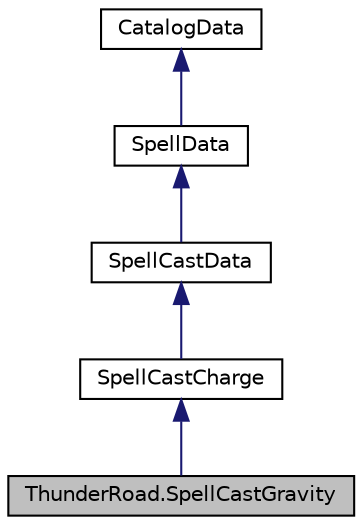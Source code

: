 digraph "ThunderRoad.SpellCastGravity"
{
 // LATEX_PDF_SIZE
  edge [fontname="Helvetica",fontsize="10",labelfontname="Helvetica",labelfontsize="10"];
  node [fontname="Helvetica",fontsize="10",shape=record];
  Node1 [label="ThunderRoad.SpellCastGravity",height=0.2,width=0.4,color="black", fillcolor="grey75", style="filled", fontcolor="black",tooltip="Class SpellCastGravity. Implements the ThunderRoad.SpellCastCharge"];
  Node2 -> Node1 [dir="back",color="midnightblue",fontsize="10",style="solid",fontname="Helvetica"];
  Node2 [label="SpellCastCharge",height=0.2,width=0.4,color="black", fillcolor="white", style="filled",URL="$class_thunder_road_1_1_spell_cast_charge.html",tooltip="Class SpellCastCharge. Implements the ThunderRoad.SpellCastData"];
  Node3 -> Node2 [dir="back",color="midnightblue",fontsize="10",style="solid",fontname="Helvetica"];
  Node3 [label="SpellCastData",height=0.2,width=0.4,color="black", fillcolor="white", style="filled",URL="$class_thunder_road_1_1_spell_cast_data.html",tooltip="Class SpellCastData. Implements the ThunderRoad.SpellData"];
  Node4 -> Node3 [dir="back",color="midnightblue",fontsize="10",style="solid",fontname="Helvetica"];
  Node4 [label="SpellData",height=0.2,width=0.4,color="black", fillcolor="white", style="filled",URL="$class_thunder_road_1_1_spell_data.html",tooltip="Class SpellData. Implements the ThunderRoad.CatalogData"];
  Node5 -> Node4 [dir="back",color="midnightblue",fontsize="10",style="solid",fontname="Helvetica"];
  Node5 [label="CatalogData",height=0.2,width=0.4,color="black", fillcolor="white", style="filled",URL="$class_thunder_road_1_1_catalog_data.html",tooltip="Class CatalogData."];
}
